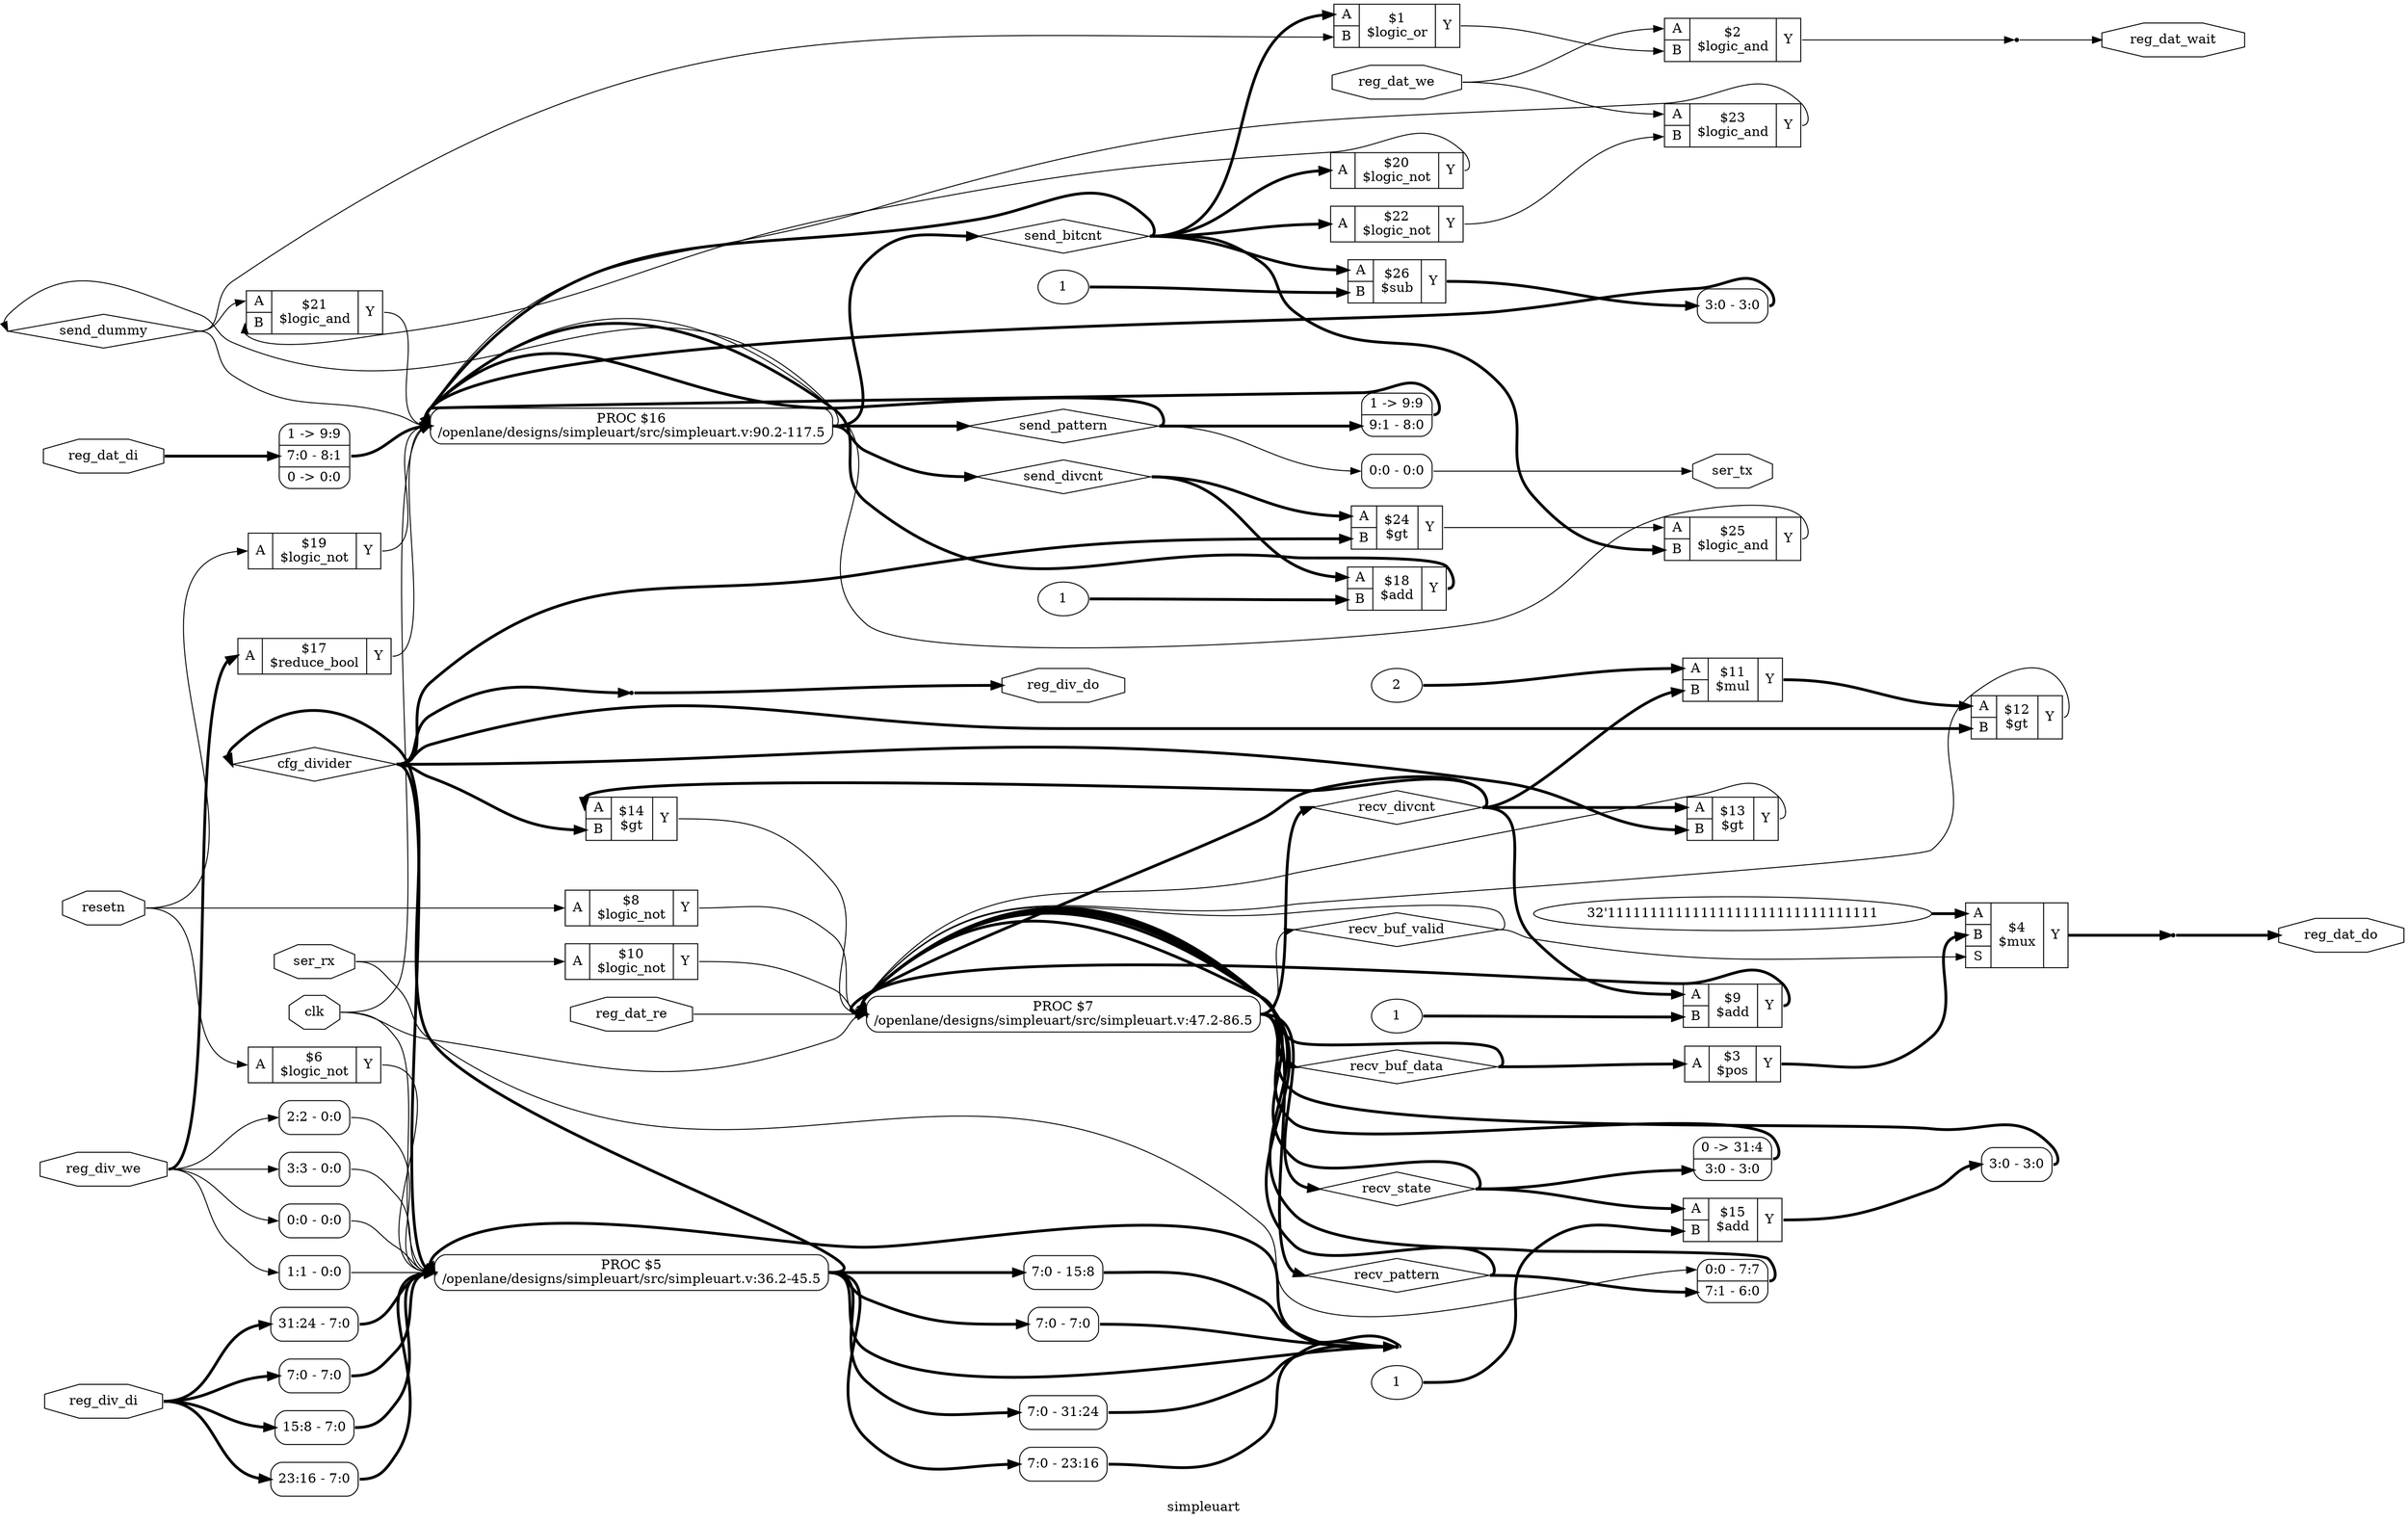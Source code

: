 digraph "simpleuart" {
label="simpleuart";
rankdir="LR";
remincross=true;
n34 [ shape=diamond, label="send_dummy", color="black", fontcolor="black" ];
n35 [ shape=diamond, label="send_divcnt", color="black", fontcolor="black" ];
n36 [ shape=diamond, label="send_bitcnt", color="black", fontcolor="black" ];
n37 [ shape=diamond, label="send_pattern", color="black", fontcolor="black" ];
n38 [ shape=diamond, label="recv_buf_valid", color="black", fontcolor="black" ];
n39 [ shape=diamond, label="recv_buf_data", color="black", fontcolor="black" ];
n40 [ shape=diamond, label="recv_pattern", color="black", fontcolor="black" ];
n41 [ shape=diamond, label="recv_divcnt", color="black", fontcolor="black" ];
n42 [ shape=diamond, label="recv_state", color="black", fontcolor="black" ];
n43 [ shape=diamond, label="cfg_divider", color="black", fontcolor="black" ];
n44 [ shape=octagon, label="reg_dat_wait", color="black", fontcolor="black" ];
n45 [ shape=octagon, label="reg_dat_do", color="black", fontcolor="black" ];
n46 [ shape=octagon, label="reg_dat_di", color="black", fontcolor="black" ];
n47 [ shape=octagon, label="reg_dat_re", color="black", fontcolor="black" ];
n48 [ shape=octagon, label="reg_dat_we", color="black", fontcolor="black" ];
n49 [ shape=octagon, label="reg_div_do", color="black", fontcolor="black" ];
n50 [ shape=octagon, label="reg_div_di", color="black", fontcolor="black" ];
n51 [ shape=octagon, label="reg_div_we", color="black", fontcolor="black" ];
n52 [ shape=octagon, label="ser_rx", color="black", fontcolor="black" ];
n53 [ shape=octagon, label="ser_tx", color="black", fontcolor="black" ];
n54 [ shape=octagon, label="resetn", color="black", fontcolor="black" ];
n55 [ shape=octagon, label="clk", color="black", fontcolor="black" ];
v0 [ label="1" ];
c59 [ shape=record, label="{{<p56> A|<p57> B}|$26\n$sub|{<p58> Y}}",  ];
c60 [ shape=record, label="{{<p56> A|<p57> B}|$25\n$logic_and|{<p58> Y}}",  ];
c61 [ shape=record, label="{{<p56> A|<p57> B}|$24\n$gt|{<p58> Y}}",  ];
c62 [ shape=record, label="{{<p56> A|<p57> B}|$23\n$logic_and|{<p58> Y}}",  ];
c63 [ shape=record, label="{{<p56> A}|$22\n$logic_not|{<p58> Y}}",  ];
c64 [ shape=record, label="{{<p56> A|<p57> B}|$21\n$logic_and|{<p58> Y}}",  ];
c65 [ shape=record, label="{{<p56> A}|$20\n$logic_not|{<p58> Y}}",  ];
c66 [ shape=record, label="{{<p56> A}|$19\n$logic_not|{<p58> Y}}",  ];
v1 [ label="1" ];
c67 [ shape=record, label="{{<p56> A|<p57> B}|$18\n$add|{<p58> Y}}",  ];
c68 [ shape=record, label="{{<p56> A}|$17\n$reduce_bool|{<p58> Y}}",  ];
v2 [ label="1" ];
c69 [ shape=record, label="{{<p56> A|<p57> B}|$15\n$add|{<p58> Y}}",  ];
c70 [ shape=record, label="{{<p56> A|<p57> B}|$14\n$gt|{<p58> Y}}",  ];
c71 [ shape=record, label="{{<p56> A|<p57> B}|$13\n$gt|{<p58> Y}}",  ];
c72 [ shape=record, label="{{<p56> A|<p57> B}|$12\n$gt|{<p58> Y}}",  ];
v3 [ label="2" ];
c73 [ shape=record, label="{{<p56> A|<p57> B}|$11\n$mul|{<p58> Y}}",  ];
c74 [ shape=record, label="{{<p56> A}|$10\n$logic_not|{<p58> Y}}",  ];
v4 [ label="1" ];
c75 [ shape=record, label="{{<p56> A|<p57> B}|$9\n$add|{<p58> Y}}",  ];
c76 [ shape=record, label="{{<p56> A}|$8\n$logic_not|{<p58> Y}}",  ];
c77 [ shape=record, label="{{<p56> A}|$6\n$logic_not|{<p58> Y}}",  ];
v5 [ label="32'11111111111111111111111111111111" ];
c79 [ shape=record, label="{{<p56> A|<p57> B|<p78> S}|$4\n$mux|{<p58> Y}}",  ];
c80 [ shape=record, label="{{<p56> A}|$3\n$pos|{<p58> Y}}",  ];
c81 [ shape=record, label="{{<p56> A|<p57> B}|$2\n$logic_and|{<p58> Y}}",  ];
c82 [ shape=record, label="{{<p56> A|<p57> B}|$1\n$logic_or|{<p58> Y}}",  ];
x7 [ shape=record, style=rounded, label="<s0> 3:0 - 3:0 ", color="black", fontcolor="black" ];
x8 [ shape=record, style=rounded, label="1 -&gt; 9:9 |<s0> 9:1 - 8:0 ", color="black", fontcolor="black" ];
x9 [ shape=record, style=rounded, label="1 -&gt; 9:9 |<s1> 7:0 - 8:1 |0 -&gt; 0:0 ", color="black", fontcolor="black" ];
p6 [shape=box, style=rounded, label="PROC $16\n/openlane/designs/simpleuart/src/simpleuart.v:90.2-117.5"];
x11 [ shape=record, style=rounded, label="<s0> 3:0 - 3:0 ", color="black", fontcolor="black" ];
x12 [ shape=record, style=rounded, label="<s1> 0:0 - 7:7 |<s0> 7:1 - 6:0 ", color="black", fontcolor="black" ];
x13 [ shape=record, style=rounded, label="0 -&gt; 31:4 |<s0> 3:0 - 3:0 ", color="black", fontcolor="black" ];
p10 [shape=box, style=rounded, label="PROC $7\n/openlane/designs/simpleuart/src/simpleuart.v:47.2-86.5"];
x15 [ shape=record, style=rounded, label="<s0> 2:2 - 0:0 ", color="black", fontcolor="black" ];
x16 [ shape=record, style=rounded, label="<s0> 3:3 - 0:0 ", color="black", fontcolor="black" ];
x17 [ shape=record, style=rounded, label="<s0> 0:0 - 0:0 ", color="black", fontcolor="black" ];
x18 [ shape=record, style=rounded, label="<s0> 1:1 - 0:0 ", color="black", fontcolor="black" ];
x19 [ shape=record, style=rounded, label="<s0> 7:0 - 7:0 ", color="black", fontcolor="black" ];
x20 [ shape=record, style=rounded, label="<s0> 15:8 - 7:0 ", color="black", fontcolor="black" ];
x21 [ shape=record, style=rounded, label="<s0> 23:16 - 7:0 ", color="black", fontcolor="black" ];
x22 [ shape=record, style=rounded, label="<s0> 31:24 - 7:0 ", color="black", fontcolor="black" ];
x23 [ shape=record, style=rounded, label="<s0> 7:0 - 31:24 ", color="black", fontcolor="black" ];
x24 [ shape=record, style=rounded, label="<s0> 7:0 - 23:16 ", color="black", fontcolor="black" ];
x25 [ shape=record, style=rounded, label="<s0> 7:0 - 15:8 ", color="black", fontcolor="black" ];
x26 [ shape=record, style=rounded, label="<s0> 7:0 - 7:0 ", color="black", fontcolor="black" ];
p14 [shape=box, style=rounded, label="PROC $5\n/openlane/designs/simpleuart/src/simpleuart.v:36.2-45.5"];
x27 [shape=point, ];
x28 [shape=point, ];
x29 [shape=point, ];
x30 [ shape=record, style=rounded, label="<s0> 0:0 - 0:0 ", color="black", fontcolor="black" ];
c59:p58:e -> x7:s0:w [color="black", fontcolor="black", style="setlinewidth(3)", label=""];
c68:p58:e -> p6:w [color="black", fontcolor="black", label=""];
c69:p58:e -> x11:s0:w [color="black", fontcolor="black", style="setlinewidth(3)", label=""];
c70:p58:e -> p10:w [color="black", fontcolor="black", label=""];
c71:p58:e -> p10:w [color="black", fontcolor="black", label=""];
c72:p58:e -> p10:w [color="black", fontcolor="black", label=""];
c73:p58:e -> c72:p56:w [color="black", fontcolor="black", style="setlinewidth(3)", label=""];
c60:p58:e -> p6:w [color="black", fontcolor="black", label=""];
c74:p58:e -> p10:w [color="black", fontcolor="black", label=""];
c75:p58:e -> p10:w [color="black", fontcolor="black", style="setlinewidth(3)", label=""];
c76:p58:e -> p10:w [color="black", fontcolor="black", label=""];
c77:p58:e -> p14:w [color="black", fontcolor="black", label=""];
n29 [ shape=point ];
p14:e -> n29:w [color="black", fontcolor="black", style="setlinewidth(3)", label=""];
x23:s0:e -> n29:w [color="black", fontcolor="black", style="setlinewidth(3)", label=""];
x24:s0:e -> n29:w [color="black", fontcolor="black", style="setlinewidth(3)", label=""];
x25:s0:e -> n29:w [color="black", fontcolor="black", style="setlinewidth(3)", label=""];
x26:s0:e -> n29:w [color="black", fontcolor="black", style="setlinewidth(3)", label=""];
n29:e -> p14:w [color="black", fontcolor="black", style="setlinewidth(3)", label=""];
c61:p58:e -> c60:p56:w [color="black", fontcolor="black", label=""];
c79:p58:e -> x29:w [color="black", fontcolor="black", style="setlinewidth(3)", label=""];
c80:p58:e -> c79:p57:w [color="black", fontcolor="black", style="setlinewidth(3)", label=""];
c81:p58:e -> x28:w [color="black", fontcolor="black", label=""];
c82:p58:e -> c81:p57:w [color="black", fontcolor="black", label=""];
p6:e -> n34:w [color="black", fontcolor="black", label=""];
n34:e -> c64:p56:w [color="black", fontcolor="black", label=""];
n34:e -> c82:p57:w [color="black", fontcolor="black", label=""];
n34:e -> p6:w [color="black", fontcolor="black", label=""];
p6:e -> n35:w [color="black", fontcolor="black", style="setlinewidth(3)", label=""];
n35:e -> c61:p56:w [color="black", fontcolor="black", style="setlinewidth(3)", label=""];
n35:e -> c67:p56:w [color="black", fontcolor="black", style="setlinewidth(3)", label=""];
p6:e -> n36:w [color="black", fontcolor="black", style="setlinewidth(3)", label=""];
n36:e -> c59:p56:w [color="black", fontcolor="black", style="setlinewidth(3)", label=""];
n36:e -> c60:p57:w [color="black", fontcolor="black", style="setlinewidth(3)", label=""];
n36:e -> c63:p56:w [color="black", fontcolor="black", style="setlinewidth(3)", label=""];
n36:e -> c65:p56:w [color="black", fontcolor="black", style="setlinewidth(3)", label=""];
n36:e -> c82:p56:w [color="black", fontcolor="black", style="setlinewidth(3)", label=""];
n36:e -> p6:w [color="black", fontcolor="black", style="setlinewidth(3)", label=""];
p6:e -> n37:w [color="black", fontcolor="black", style="setlinewidth(3)", label=""];
n37:e -> p6:w [color="black", fontcolor="black", style="setlinewidth(3)", label=""];
n37:e -> x30:s0:w [color="black", fontcolor="black", label=""];
n37:e -> x8:s0:w [color="black", fontcolor="black", style="setlinewidth(3)", label=""];
p10:e -> n38:w [color="black", fontcolor="black", label=""];
n38:e -> c79:p78:w [color="black", fontcolor="black", label=""];
n38:e -> p10:w [color="black", fontcolor="black", label=""];
p10:e -> n39:w [color="black", fontcolor="black", style="setlinewidth(3)", label=""];
n39:e -> c80:p56:w [color="black", fontcolor="black", style="setlinewidth(3)", label=""];
n39:e -> p10:w [color="black", fontcolor="black", style="setlinewidth(3)", label=""];
c62:p58:e -> p6:w [color="black", fontcolor="black", label=""];
p10:e -> n40:w [color="black", fontcolor="black", style="setlinewidth(3)", label=""];
n40:e -> p10:w [color="black", fontcolor="black", style="setlinewidth(3)", label=""];
n40:e -> x12:s0:w [color="black", fontcolor="black", style="setlinewidth(3)", label=""];
p10:e -> n41:w [color="black", fontcolor="black", style="setlinewidth(3)", label=""];
n41:e -> c70:p56:w [color="black", fontcolor="black", style="setlinewidth(3)", label=""];
n41:e -> c71:p56:w [color="black", fontcolor="black", style="setlinewidth(3)", label=""];
n41:e -> c73:p57:w [color="black", fontcolor="black", style="setlinewidth(3)", label=""];
n41:e -> c75:p56:w [color="black", fontcolor="black", style="setlinewidth(3)", label=""];
n41:e -> p10:w [color="black", fontcolor="black", style="setlinewidth(3)", label=""];
p10:e -> n42:w [color="black", fontcolor="black", style="setlinewidth(3)", label=""];
n42:e -> c69:p56:w [color="black", fontcolor="black", style="setlinewidth(3)", label=""];
n42:e -> p10:w [color="black", fontcolor="black", style="setlinewidth(3)", label=""];
n42:e -> x13:s0:w [color="black", fontcolor="black", style="setlinewidth(3)", label=""];
p14:e -> n43:w [color="black", fontcolor="black", style="setlinewidth(3)", label=""];
n43:e -> c61:p57:w [color="black", fontcolor="black", style="setlinewidth(3)", label=""];
n43:e -> c70:p57:w [color="black", fontcolor="black", style="setlinewidth(3)", label=""];
n43:e -> c71:p57:w [color="black", fontcolor="black", style="setlinewidth(3)", label=""];
n43:e -> c72:p57:w [color="black", fontcolor="black", style="setlinewidth(3)", label=""];
n43:e -> p14:w [color="black", fontcolor="black", style="setlinewidth(3)", label=""];
n43:e -> x27:w [color="black", fontcolor="black", style="setlinewidth(3)", label=""];
x28:e -> n44:w [color="black", fontcolor="black", label=""];
x29:e -> n45:w [color="black", fontcolor="black", style="setlinewidth(3)", label=""];
n46:e -> x9:s1:w [color="black", fontcolor="black", style="setlinewidth(3)", label=""];
n47:e -> p10:w [color="black", fontcolor="black", label=""];
n48:e -> c62:p56:w [color="black", fontcolor="black", label=""];
n48:e -> c81:p56:w [color="black", fontcolor="black", label=""];
x27:e -> n49:w [color="black", fontcolor="black", style="setlinewidth(3)", label=""];
c63:p58:e -> c62:p57:w [color="black", fontcolor="black", label=""];
n50:e -> x19:s0:w [color="black", fontcolor="black", style="setlinewidth(3)", label=""];
n50:e -> x20:s0:w [color="black", fontcolor="black", style="setlinewidth(3)", label=""];
n50:e -> x21:s0:w [color="black", fontcolor="black", style="setlinewidth(3)", label=""];
n50:e -> x22:s0:w [color="black", fontcolor="black", style="setlinewidth(3)", label=""];
n51:e -> c68:p56:w [color="black", fontcolor="black", style="setlinewidth(3)", label=""];
n51:e -> x15:s0:w [color="black", fontcolor="black", label=""];
n51:e -> x16:s0:w [color="black", fontcolor="black", label=""];
n51:e -> x17:s0:w [color="black", fontcolor="black", label=""];
n51:e -> x18:s0:w [color="black", fontcolor="black", label=""];
n52:e -> c74:p56:w [color="black", fontcolor="black", label=""];
n52:e -> x12:s1:w [color="black", fontcolor="black", label=""];
x30:e -> n53:w [color="black", fontcolor="black", label=""];
n54:e -> c66:p56:w [color="black", fontcolor="black", label=""];
n54:e -> c76:p56:w [color="black", fontcolor="black", label=""];
n54:e -> c77:p56:w [color="black", fontcolor="black", label=""];
n55:e -> p10:w [color="black", fontcolor="black", label=""];
n55:e -> p14:w [color="black", fontcolor="black", label=""];
n55:e -> p6:w [color="black", fontcolor="black", label=""];
c64:p58:e -> p6:w [color="black", fontcolor="black", label=""];
c65:p58:e -> c64:p57:w [color="black", fontcolor="black", label=""];
c66:p58:e -> p6:w [color="black", fontcolor="black", label=""];
c67:p58:e -> p6:w [color="black", fontcolor="black", style="setlinewidth(3)", label=""];
v0:e -> c59:p57:w [color="black", fontcolor="black", style="setlinewidth(3)", label=""];
v1:e -> c67:p57:w [color="black", fontcolor="black", style="setlinewidth(3)", label=""];
v2:e -> c69:p57:w [color="black", fontcolor="black", style="setlinewidth(3)", label=""];
v3:e -> c73:p56:w [color="black", fontcolor="black", style="setlinewidth(3)", label=""];
v4:e -> c75:p57:w [color="black", fontcolor="black", style="setlinewidth(3)", label=""];
v5:e -> c79:p56:w [color="black", fontcolor="black", style="setlinewidth(3)", label=""];
x11:e -> p10:w [color="black", fontcolor="black", style="setlinewidth(3)", label=""];
x12:e -> p10:w [color="black", fontcolor="black", style="setlinewidth(3)", label=""];
x13:e -> p10:w [color="black", fontcolor="black", style="setlinewidth(3)", label=""];
x15:e -> p14:w [color="black", fontcolor="black", label=""];
x16:e -> p14:w [color="black", fontcolor="black", label=""];
x17:e -> p14:w [color="black", fontcolor="black", label=""];
x18:e -> p14:w [color="black", fontcolor="black", label=""];
x19:e -> p14:w [color="black", fontcolor="black", style="setlinewidth(3)", label=""];
x20:e -> p14:w [color="black", fontcolor="black", style="setlinewidth(3)", label=""];
x21:e -> p14:w [color="black", fontcolor="black", style="setlinewidth(3)", label=""];
x22:e -> p14:w [color="black", fontcolor="black", style="setlinewidth(3)", label=""];
p14:e -> x23:w [color="black", fontcolor="black", style="setlinewidth(3)", label=""];
p14:e -> x24:w [color="black", fontcolor="black", style="setlinewidth(3)", label=""];
p14:e -> x25:w [color="black", fontcolor="black", style="setlinewidth(3)", label=""];
p14:e -> x26:w [color="black", fontcolor="black", style="setlinewidth(3)", label=""];
x7:e -> p6:w [color="black", fontcolor="black", style="setlinewidth(3)", label=""];
x8:e -> p6:w [color="black", fontcolor="black", style="setlinewidth(3)", label=""];
x9:e -> p6:w [color="black", fontcolor="black", style="setlinewidth(3)", label=""];
}
